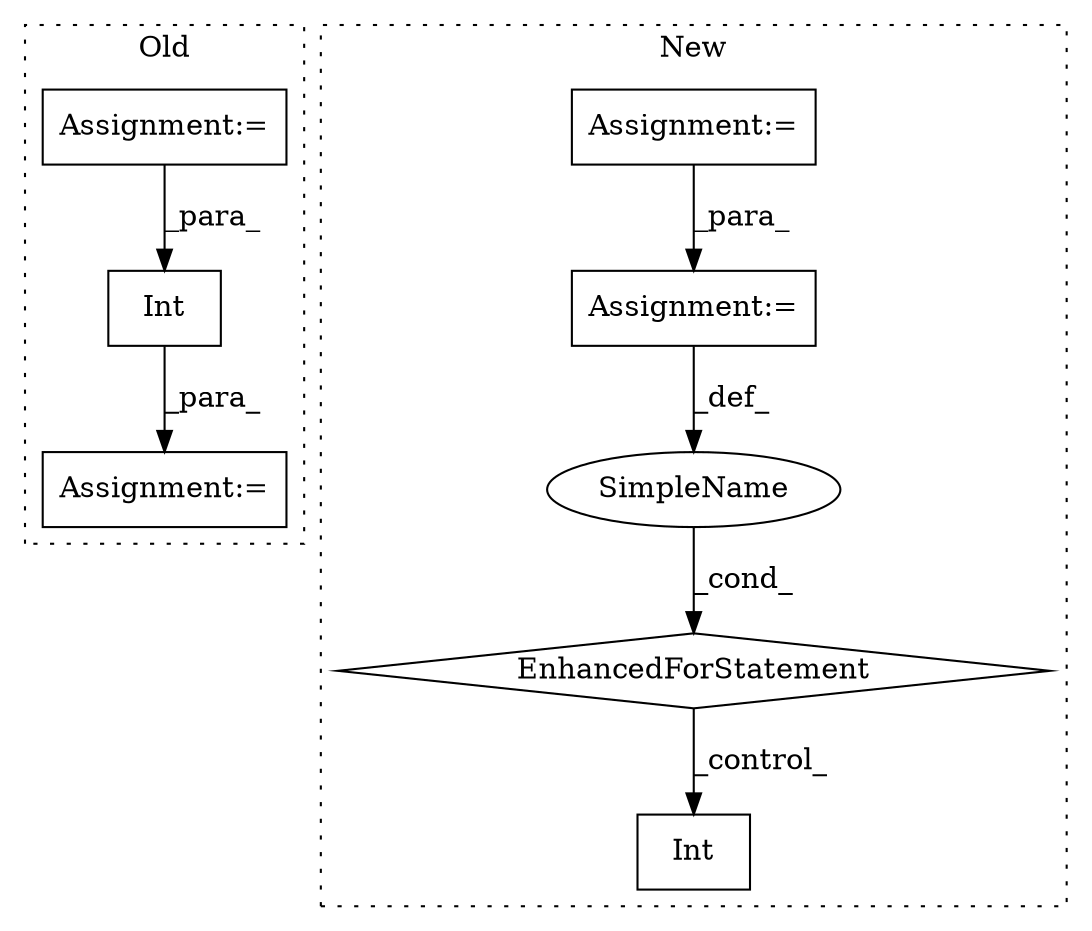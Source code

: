 digraph G {
subgraph cluster0 {
1 [label="Int" a="32" s="1564,1588" l="4,1" shape="box"];
4 [label="Assignment:=" a="7" s="1563" l="1" shape="box"];
8 [label="Assignment:=" a="7" s="1379" l="1" shape="box"];
label = "Old";
style="dotted";
}
subgraph cluster1 {
2 [label="EnhancedForStatement" a="70" s="1000,1082" l="57,2" shape="diamond"];
3 [label="Assignment:=" a="7" s="1000,1082" l="57,2" shape="box"];
5 [label="Assignment:=" a="7" s="981" l="11" shape="box"];
6 [label="SimpleName" a="42" s="1064" l="4" shape="ellipse"];
7 [label="Int" a="32" s="1149,1154" l="4,1" shape="box"];
label = "New";
style="dotted";
}
1 -> 4 [label="_para_"];
2 -> 7 [label="_control_"];
3 -> 6 [label="_def_"];
5 -> 3 [label="_para_"];
6 -> 2 [label="_cond_"];
8 -> 1 [label="_para_"];
}